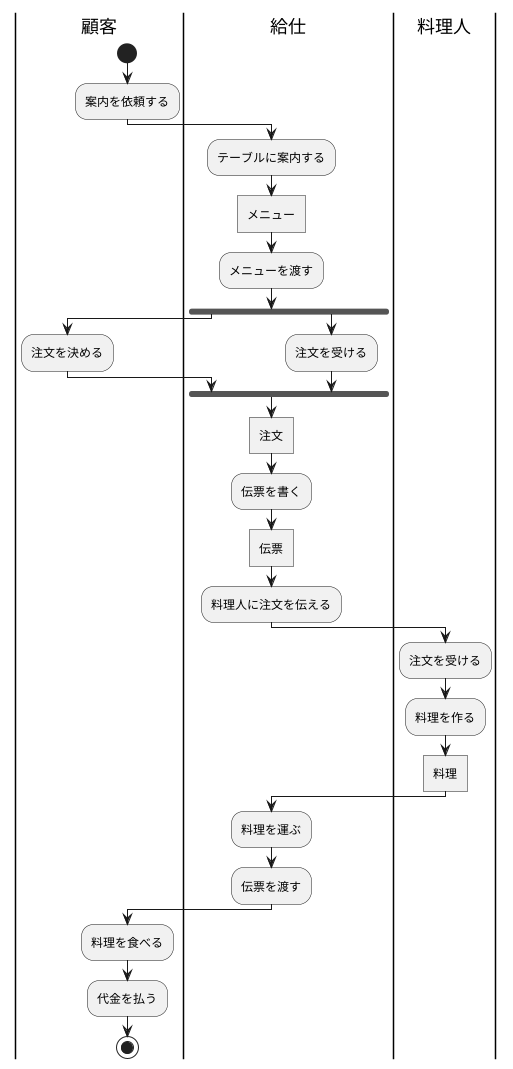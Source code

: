 @startuml
|顧客|
|給仕|
|料理人|

|顧客|
    start
    :案内を依頼する;
|顧客|

|給仕|
    :テーブルに案内する;
    :メニュー]
    :メニューを渡す;
|給仕|


fork
    |顧客|
        :注文を決める;
    |顧客|
fork again
    |給仕|
        :注文を受ける;
    |給仕|
end fork
|給仕|
    :注文]
    :伝票を書く;
    :伝票]
    :料理人に注文を伝える;
|給仕|

|料理人|
    :注文を受ける;
    :料理を作る;
    :料理]
|料理人|

|給仕|
    :料理を運ぶ;
    :伝票を渡す;
|給仕|

|顧客|
    :料理を食べる;
    :代金を払う;
    stop
|顧客|

@enduml